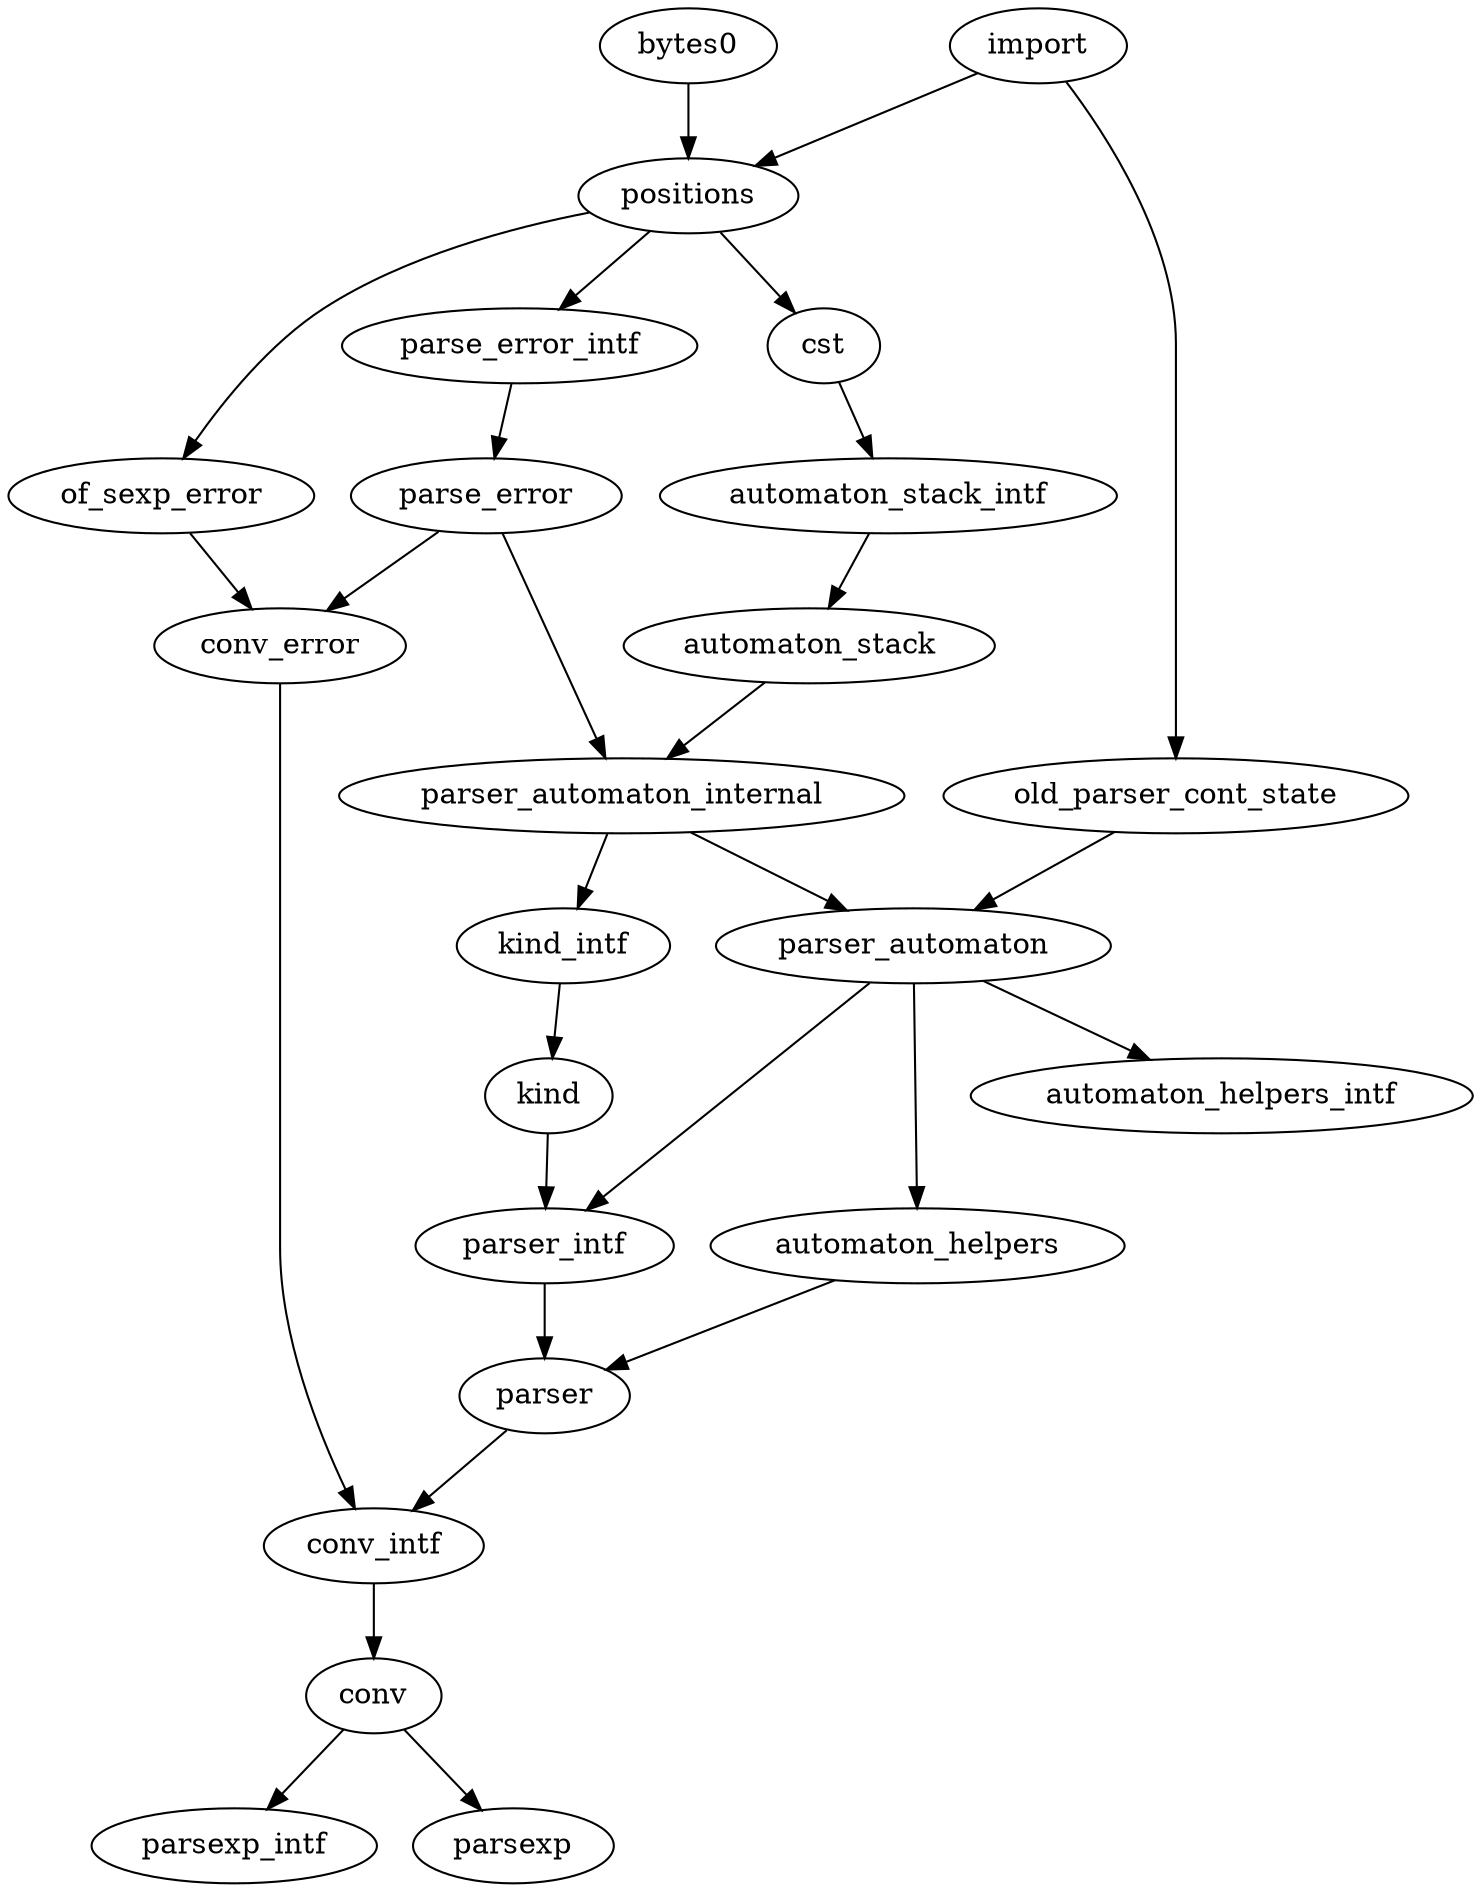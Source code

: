 digraph {
	conv -> parsexp_intf;
	conv -> parsexp;
	conv_error -> conv_intf;
	positions -> of_sexp_error;
	positions -> parse_error_intf;
	positions -> cst;
	parse_error -> conv_error;
	parse_error -> parser_automaton_internal;
	kind_intf -> kind;
	import -> old_parser_cont_state;
	import -> positions;
	cst -> automaton_stack_intf;
	of_sexp_error -> conv_error;
	old_parser_cont_state -> parser_automaton;
	parser_intf -> parser;
	automaton_stack -> parser_automaton_internal;
	kind -> parser_intf;
	automaton_stack_intf -> automaton_stack;
	parser_automaton -> automaton_helpers;
	parser_automaton -> automaton_helpers_intf;
	parser_automaton -> parser_intf;
	automaton_helpers -> parser;
	parser -> conv_intf;
	conv_intf -> conv;
	parser_automaton_internal -> parser_automaton;
	parser_automaton_internal -> kind_intf;
	parse_error_intf -> parse_error;
	bytes0 -> positions;
}

